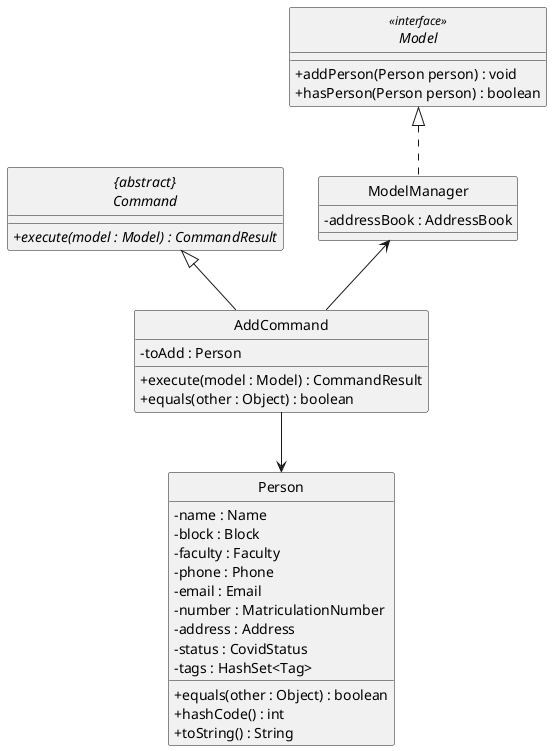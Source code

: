 @startuml
skinparam backgroundColor #ffffff
skinparam classAttributeIconSize 0
hide circle

abstract class "{abstract}\nCommand" {
    + {abstract} execute(model : Model) : CommandResult
}

interface Model <<interface>> {
    + addPerson(Person person) : void
    + hasPerson(Person person) : boolean
}

class ModelManager implements Model{
    -addressBook : AddressBook
}

class Person {
    /' Fields '/
     -name : Name
     -block : Block
     -faculty : Faculty
     -phone : Phone
     -email : Email
     -number : MatriculationNumber
     -address : Address
     -status : CovidStatus
     -tags : HashSet<Tag>

    /' Methods '/
    + equals(other : Object) : boolean
    + hashCode() : int
    + toString() : String
}

class AddCommand {
    /' Fields '/
    - toAdd : Person

    /' Methods '/
    + execute(model : Model) : CommandResult
    + equals(other : Object) : boolean
}

ModelManager <-- AddCommand
"{abstract}\nCommand" <|-- AddCommand
AddCommand --> Person
@enduml